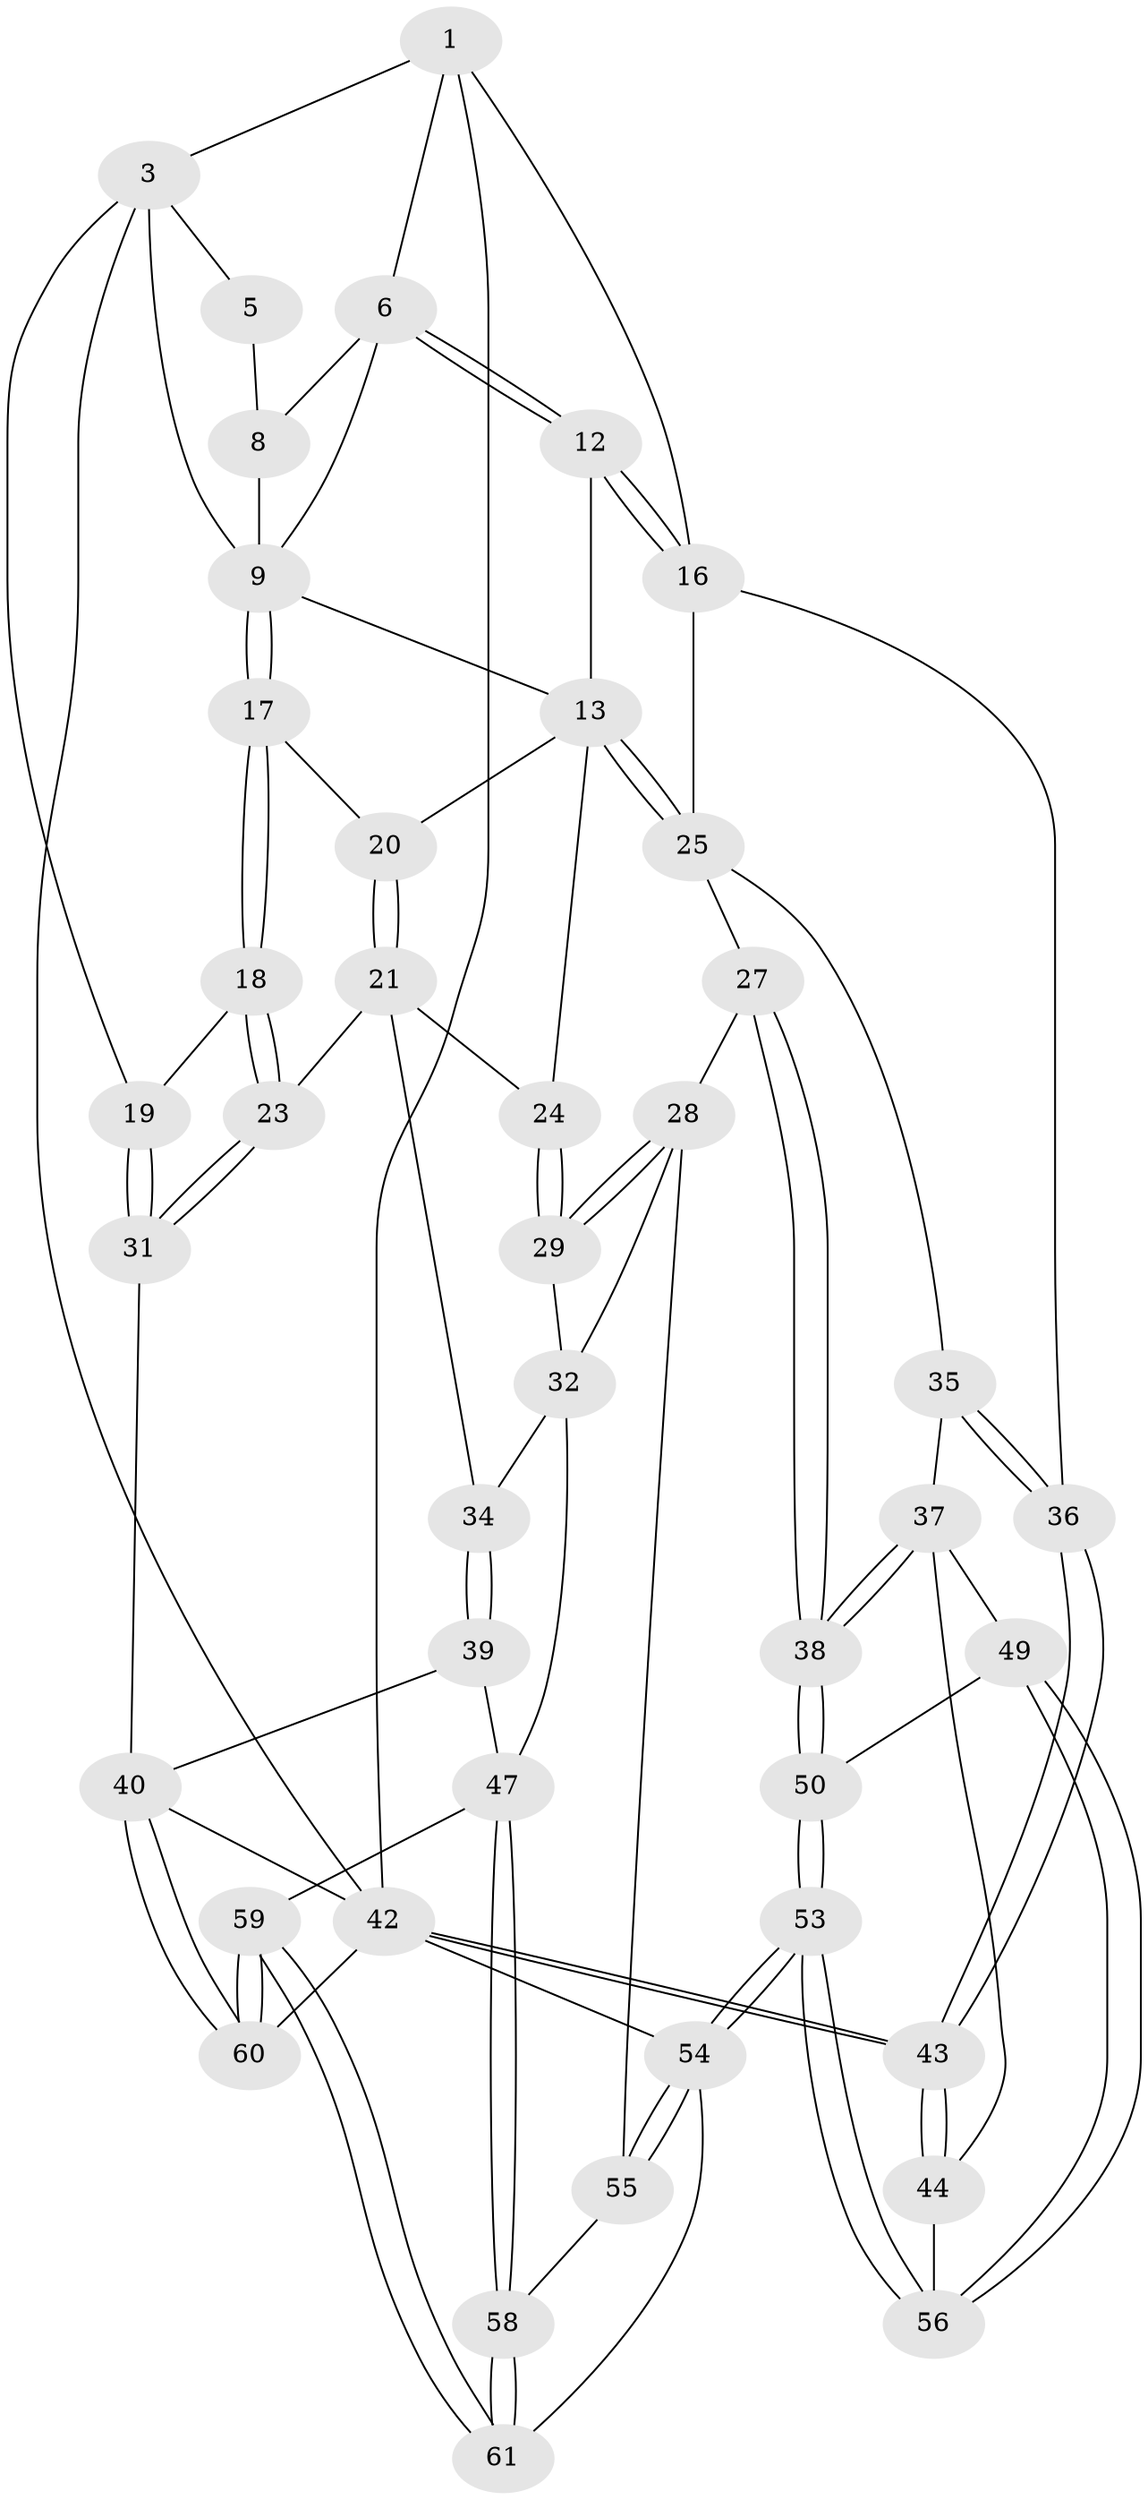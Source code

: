 // original degree distribution, {3: 0.03225806451612903, 6: 0.20967741935483872, 5: 0.5161290322580645, 4: 0.24193548387096775}
// Generated by graph-tools (version 1.1) at 2025/21/03/04/25 18:21:07]
// undirected, 43 vertices, 103 edges
graph export_dot {
graph [start="1"]
  node [color=gray90,style=filled];
  1 [pos="+0.6763179805439713+0",super="+2"];
  3 [pos="+0+0",super="+4"];
  5 [pos="+0.6589702391584952+0"];
  6 [pos="+0.791073531639358+0.24876359321241076",super="+7"];
  8 [pos="+0.5800554110341549+0.09708172336317783"];
  9 [pos="+0.32973534540886185+0.2048888801966912",super="+10"];
  12 [pos="+0.8446297324544727+0.2836885472473932"];
  13 [pos="+0.7259673538717298+0.47203330081627237",super="+14"];
  16 [pos="+1+0.2176035917841381",super="+30"];
  17 [pos="+0.32252355009108774+0.2818354383668158"];
  18 [pos="+0.18479217663457292+0.39713593420766"];
  19 [pos="+0+0.19044828687601756"];
  20 [pos="+0.43971239226934644+0.3772212226937639"];
  21 [pos="+0.44988589221286235+0.5343678978455136",super="+22"];
  23 [pos="+0.1893633922485687+0.5599061942162241"];
  24 [pos="+0.5040977533092742+0.5757756338186394"];
  25 [pos="+0.7607216441317969+0.5342808613423102",super="+26"];
  27 [pos="+0.73246031623134+0.6738756006676107"];
  28 [pos="+0.6071407950956806+0.71374067112345",super="+52"];
  29 [pos="+0.533428225995184+0.679148286752344"];
  31 [pos="+0+0.732380910730785"];
  32 [pos="+0.4756248186127432+0.7210683281573375",super="+51+33"];
  34 [pos="+0.2735185238277501+0.6533750345185938"];
  35 [pos="+0.9577501214735049+0.6445150437329072"];
  36 [pos="+1+0.539693058258394"];
  37 [pos="+0.9096935126694147+0.7314854818424195",super="+45"];
  38 [pos="+0.7923839539616223+0.7563320616842163"];
  39 [pos="+0.23176445276944782+0.8405588811379251"];
  40 [pos="+0.19731058892632486+0.8456486756775564",super="+41"];
  42 [pos="+1+1",super="+57"];
  43 [pos="+1+0.9310282156244616"];
  44 [pos="+1+0.8962364048300643"];
  47 [pos="+0.3128855529168039+0.8791771230520917",super="+48"];
  49 [pos="+0.9005394158153426+0.8411686813924214"];
  50 [pos="+0.7969537248862989+0.8162311234456489"];
  53 [pos="+0.7028115437593045+1"];
  54 [pos="+0.6555484846230053+1",super="+62"];
  55 [pos="+0.6267794408548113+1"];
  56 [pos="+0.9717366796737481+0.891706598039526"];
  58 [pos="+0.3275374916682467+0.9150543088473813"];
  59 [pos="+0.0709239513524828+1"];
  60 [pos="+0.0394105074938334+1"];
  61 [pos="+0.3104644069586482+1"];
  1 -- 6;
  1 -- 16;
  1 -- 42;
  1 -- 3;
  3 -- 19;
  3 -- 9;
  3 -- 5;
  3 -- 42;
  5 -- 8;
  6 -- 12;
  6 -- 12;
  6 -- 8;
  6 -- 9;
  8 -- 9;
  9 -- 17;
  9 -- 17;
  9 -- 13;
  12 -- 13;
  12 -- 16;
  12 -- 16;
  13 -- 25;
  13 -- 25;
  13 -- 24;
  13 -- 20;
  16 -- 25;
  16 -- 36;
  17 -- 18;
  17 -- 18;
  17 -- 20;
  18 -- 19;
  18 -- 23;
  18 -- 23;
  19 -- 31;
  19 -- 31;
  20 -- 21;
  20 -- 21;
  21 -- 24;
  21 -- 34;
  21 -- 23;
  23 -- 31;
  23 -- 31;
  24 -- 29;
  24 -- 29;
  25 -- 27;
  25 -- 35;
  27 -- 28;
  27 -- 38;
  27 -- 38;
  28 -- 29;
  28 -- 29;
  28 -- 55;
  28 -- 32;
  29 -- 32;
  31 -- 40;
  32 -- 34;
  32 -- 47;
  34 -- 39;
  34 -- 39;
  35 -- 36;
  35 -- 36;
  35 -- 37;
  36 -- 43;
  36 -- 43;
  37 -- 38;
  37 -- 38;
  37 -- 49;
  37 -- 44;
  38 -- 50;
  38 -- 50;
  39 -- 40;
  39 -- 47;
  40 -- 60;
  40 -- 60;
  40 -- 42;
  42 -- 43;
  42 -- 43;
  42 -- 54;
  42 -- 60;
  43 -- 44;
  43 -- 44;
  44 -- 56;
  47 -- 58;
  47 -- 58;
  47 -- 59;
  49 -- 50;
  49 -- 56;
  49 -- 56;
  50 -- 53;
  50 -- 53;
  53 -- 54;
  53 -- 54;
  53 -- 56;
  53 -- 56;
  54 -- 55;
  54 -- 55;
  54 -- 61;
  55 -- 58;
  58 -- 61;
  58 -- 61;
  59 -- 60;
  59 -- 60;
  59 -- 61;
  59 -- 61;
}
